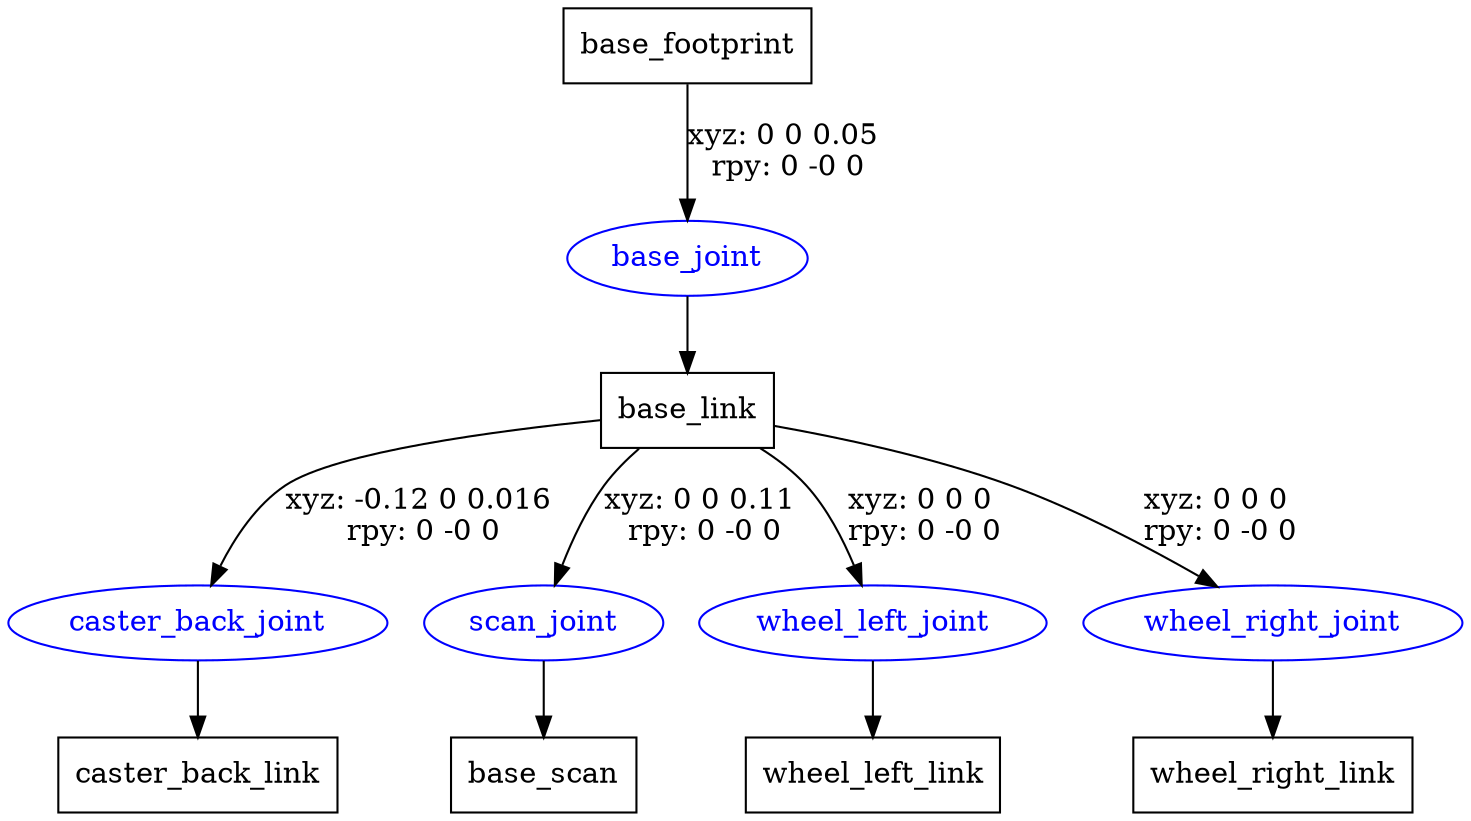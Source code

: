 digraph G {
node [shape=box];
"base_footprint" [label="base_footprint"];
"base_link" [label="base_link"];
"caster_back_link" [label="caster_back_link"];
"base_scan" [label="base_scan"];
"wheel_left_link" [label="wheel_left_link"];
"wheel_right_link" [label="wheel_right_link"];
node [shape=ellipse, color=blue, fontcolor=blue];
"base_footprint" -> "base_joint" [label="xyz: 0 0 0.05 \nrpy: 0 -0 0"]
"base_joint" -> "base_link"
"base_link" -> "caster_back_joint" [label="xyz: -0.12 0 0.016 \nrpy: 0 -0 0"]
"caster_back_joint" -> "caster_back_link"
"base_link" -> "scan_joint" [label="xyz: 0 0 0.11 \nrpy: 0 -0 0"]
"scan_joint" -> "base_scan"
"base_link" -> "wheel_left_joint" [label="xyz: 0 0 0 \nrpy: 0 -0 0"]
"wheel_left_joint" -> "wheel_left_link"
"base_link" -> "wheel_right_joint" [label="xyz: 0 0 0 \nrpy: 0 -0 0"]
"wheel_right_joint" -> "wheel_right_link"
}

